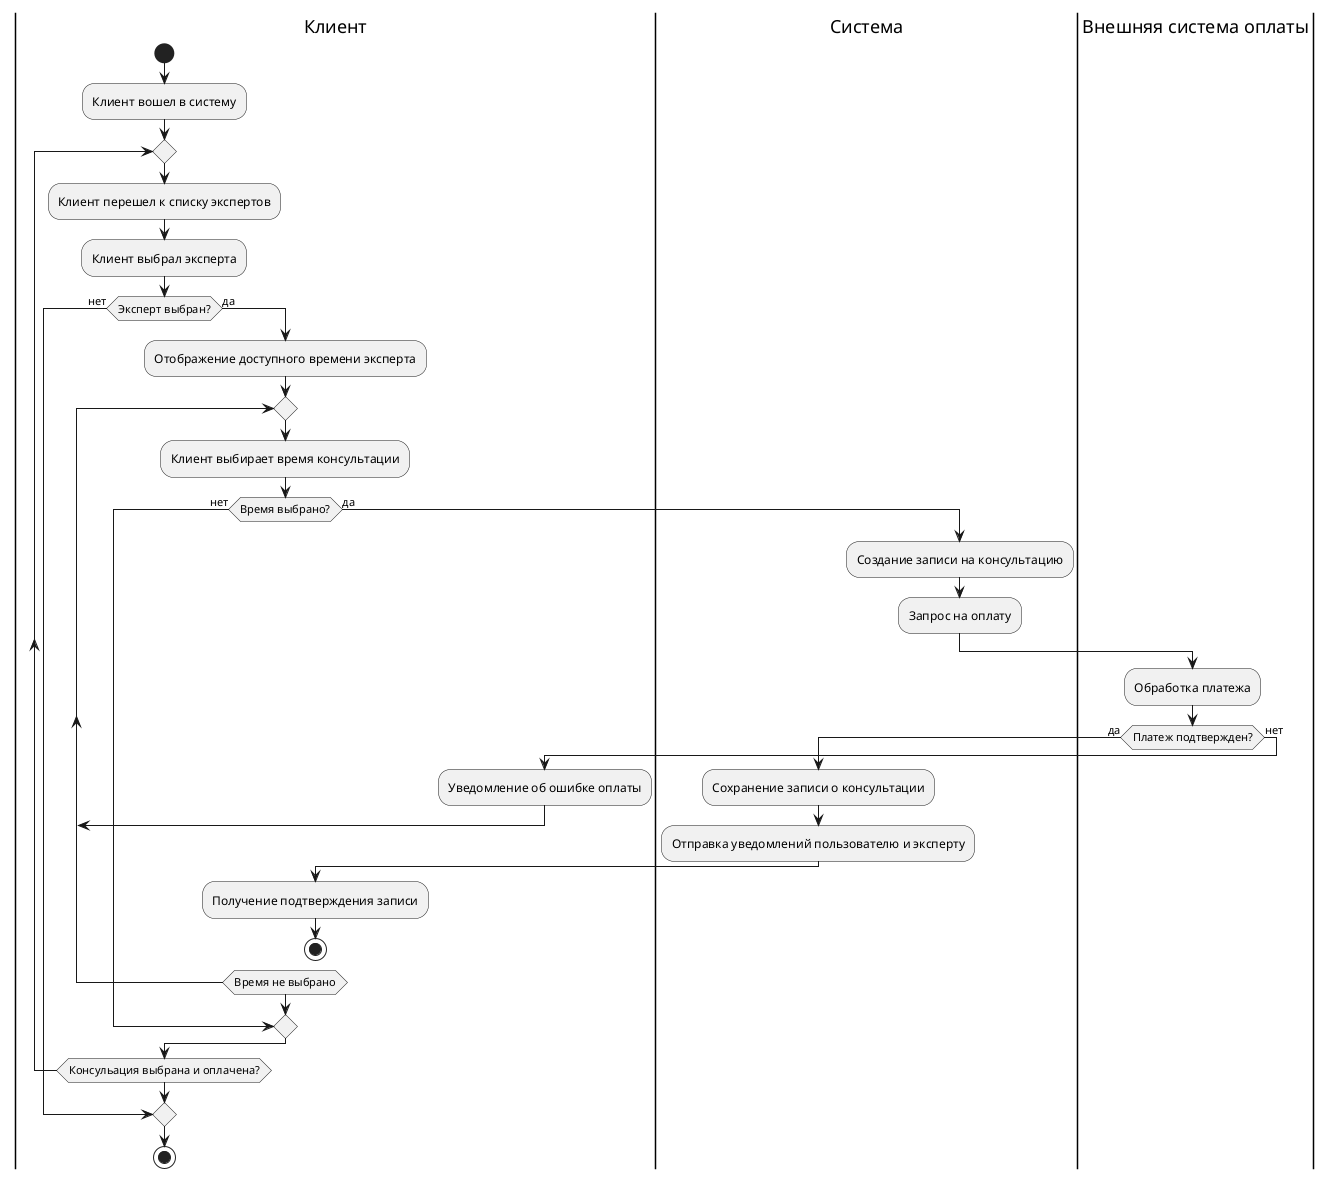 @startuml
|Клиент|
start
:Клиент вошел в систему;

repeat
    :Клиент перешел к списку экспертов;
    :Клиент выбрал эксперта;
    if (Эксперт выбран?) then (нет)
        break        
    else (да)
        :Отображение доступного времени эксперта;
        repeat
            :Клиент выбирает время консультации;
            if (Время выбрано?) then (нет)
                break
            else (да)
                |Система|
                :Создание записи на консультацию;
                :Запрос на оплату;
                |Внешняя система оплаты|
                :Обработка платежа;
                if (Платеж подтвержден?) then (да)
                    |Система|
                    :Сохранение записи о консультации;
                    :Отправка уведомлений пользователю и эксперту;
                    |Клиент|
                    :Получение подтверждения записи;
                    stop
                else (нет)
                    :Уведомление об ошибке оплаты;
                    break
                endif                
            endif
        repeat while (Время не выбрано)
        
    endif
repeat while (Консульация выбрана и оплачена?)
stop
@enduml
